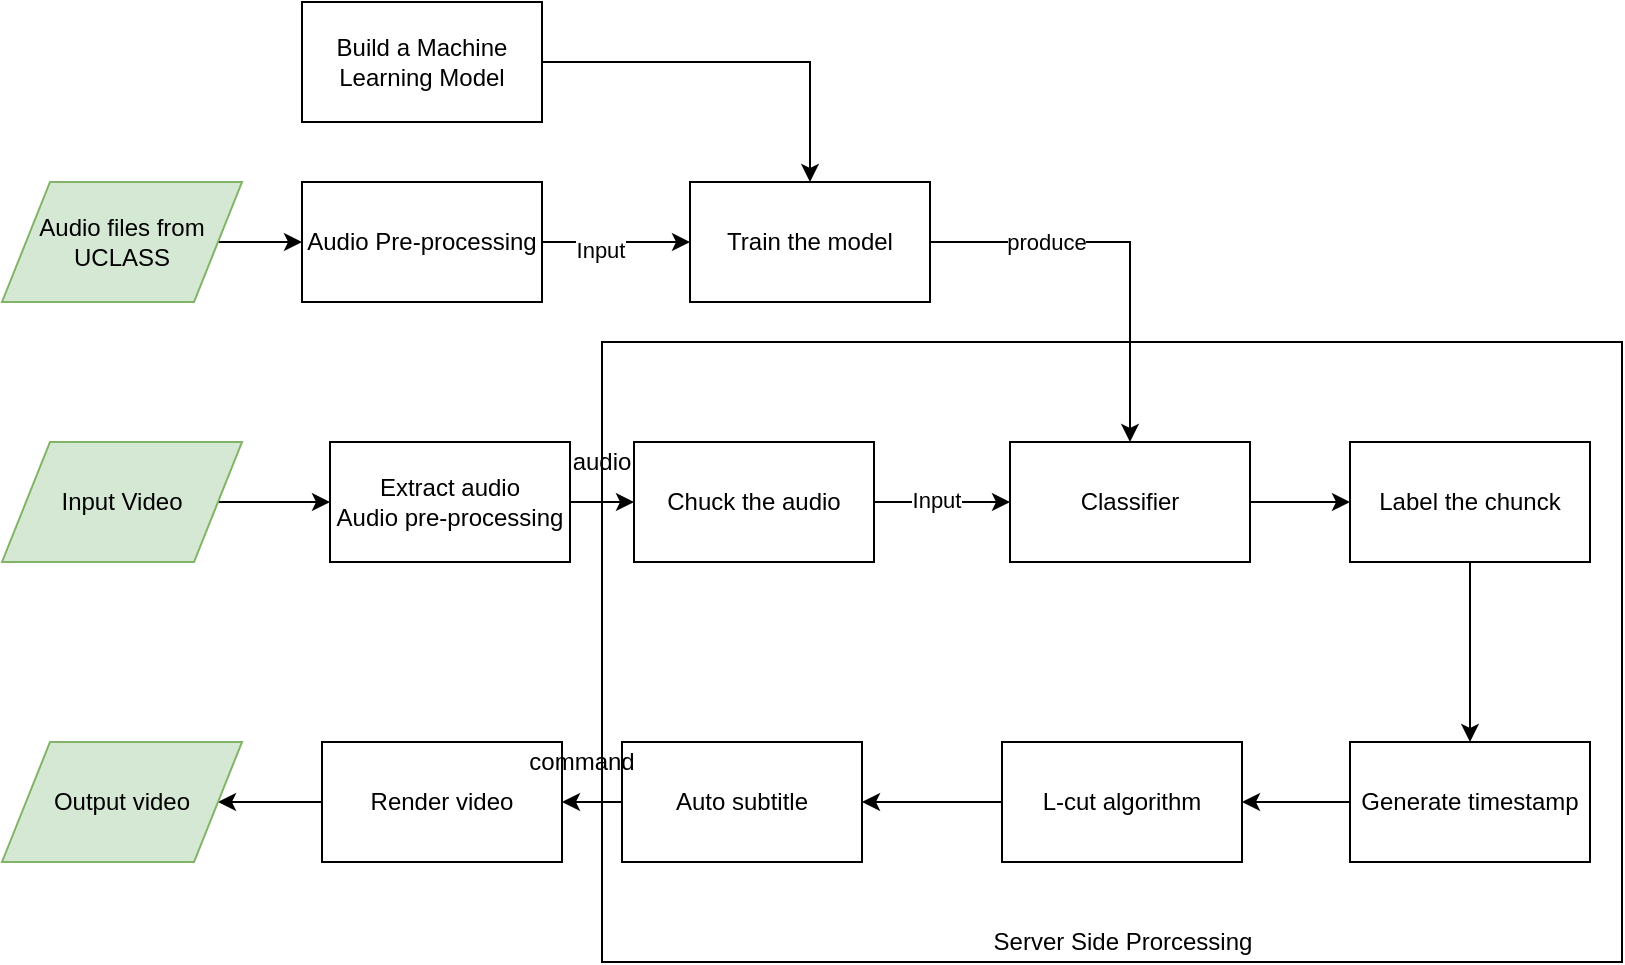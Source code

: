<mxfile version="13.11.0" type="google" pages="6"><diagram id="C5RBs43oDa-KdzZeNtuy" name="High level system flow"><mxGraphModel dx="1128" dy="695" grid="1" gridSize="10" guides="1" tooltips="1" connect="1" arrows="1" fold="1" page="1" pageScale="1" pageWidth="827" pageHeight="1169" math="0" shadow="0"><root><mxCell id="WIyWlLk6GJQsqaUBKTNV-0"/><mxCell id="WIyWlLk6GJQsqaUBKTNV-1" parent="WIyWlLk6GJQsqaUBKTNV-0"/><mxCell id="tykjpnFrwHB6F52VN7B--0" value="" style="rounded=0;whiteSpace=wrap;html=1;" vertex="1" parent="WIyWlLk6GJQsqaUBKTNV-1"><mxGeometry x="310" y="190" width="510" height="310" as="geometry"/></mxCell><mxCell id="jQX8AVq2e4WnBsbto9B5-16" style="edgeStyle=orthogonalEdgeStyle;rounded=0;orthogonalLoop=1;jettySize=auto;html=1;" parent="WIyWlLk6GJQsqaUBKTNV-1" source="jQX8AVq2e4WnBsbto9B5-3" target="jQX8AVq2e4WnBsbto9B5-4" edge="1"><mxGeometry relative="1" as="geometry"/></mxCell><mxCell id="jQX8AVq2e4WnBsbto9B5-3" value="Audio files from UCLASS" style="shape=parallelogram;perimeter=parallelogramPerimeter;whiteSpace=wrap;html=1;fillColor=#d5e8d4;strokeColor=#82b366;" parent="WIyWlLk6GJQsqaUBKTNV-1" vertex="1"><mxGeometry x="10" y="110" width="120" height="60" as="geometry"/></mxCell><mxCell id="ol4XiNqIvYBpNZngcQnp-6" style="edgeStyle=orthogonalEdgeStyle;rounded=0;orthogonalLoop=1;jettySize=auto;html=1;entryX=0;entryY=0.5;entryDx=0;entryDy=0;" parent="WIyWlLk6GJQsqaUBKTNV-1" source="jQX8AVq2e4WnBsbto9B5-4" target="jQX8AVq2e4WnBsbto9B5-5" edge="1"><mxGeometry relative="1" as="geometry"/></mxCell><mxCell id="ol4XiNqIvYBpNZngcQnp-10" value="Input" style="edgeLabel;html=1;align=center;verticalAlign=middle;resizable=0;points=[];" parent="ol4XiNqIvYBpNZngcQnp-6" vertex="1" connectable="0"><mxGeometry x="-0.217" y="-4" relative="1" as="geometry"><mxPoint as="offset"/></mxGeometry></mxCell><mxCell id="jQX8AVq2e4WnBsbto9B5-4" value="Audio Pre-processing" style="rounded=0;whiteSpace=wrap;html=1;" parent="WIyWlLk6GJQsqaUBKTNV-1" vertex="1"><mxGeometry x="160" y="110" width="120" height="60" as="geometry"/></mxCell><mxCell id="ol4XiNqIvYBpNZngcQnp-8" style="edgeStyle=orthogonalEdgeStyle;rounded=0;orthogonalLoop=1;jettySize=auto;html=1;" parent="WIyWlLk6GJQsqaUBKTNV-1" source="jQX8AVq2e4WnBsbto9B5-5" target="jQX8AVq2e4WnBsbto9B5-7" edge="1"><mxGeometry relative="1" as="geometry"/></mxCell><mxCell id="ol4XiNqIvYBpNZngcQnp-9" value="produce" style="edgeLabel;html=1;align=center;verticalAlign=middle;resizable=0;points=[];" parent="ol4XiNqIvYBpNZngcQnp-8" vertex="1" connectable="0"><mxGeometry x="-0.657" y="-4" relative="1" as="geometry"><mxPoint x="23" y="-4" as="offset"/></mxGeometry></mxCell><mxCell id="jQX8AVq2e4WnBsbto9B5-5" value="Train the model" style="rounded=0;whiteSpace=wrap;html=1;" parent="WIyWlLk6GJQsqaUBKTNV-1" vertex="1"><mxGeometry x="354" y="110" width="120" height="60" as="geometry"/></mxCell><mxCell id="jQX8AVq2e4WnBsbto9B5-19" style="edgeStyle=orthogonalEdgeStyle;rounded=0;orthogonalLoop=1;jettySize=auto;html=1;" parent="WIyWlLk6GJQsqaUBKTNV-1" source="jQX8AVq2e4WnBsbto9B5-6" target="jQX8AVq2e4WnBsbto9B5-5" edge="1"><mxGeometry relative="1" as="geometry"/></mxCell><mxCell id="jQX8AVq2e4WnBsbto9B5-6" value="Build a Machine Learning Model" style="rounded=0;whiteSpace=wrap;html=1;" parent="WIyWlLk6GJQsqaUBKTNV-1" vertex="1"><mxGeometry x="160" y="20" width="120" height="60" as="geometry"/></mxCell><mxCell id="jQX8AVq2e4WnBsbto9B5-26" style="edgeStyle=orthogonalEdgeStyle;rounded=0;orthogonalLoop=1;jettySize=auto;html=1;" parent="WIyWlLk6GJQsqaUBKTNV-1" source="jQX8AVq2e4WnBsbto9B5-7" target="jQX8AVq2e4WnBsbto9B5-14" edge="1"><mxGeometry relative="1" as="geometry"/></mxCell><mxCell id="jQX8AVq2e4WnBsbto9B5-7" value="Classifier" style="rounded=0;whiteSpace=wrap;html=1;" parent="WIyWlLk6GJQsqaUBKTNV-1" vertex="1"><mxGeometry x="514" y="240" width="120" height="60" as="geometry"/></mxCell><mxCell id="ol4XiNqIvYBpNZngcQnp-12" style="edgeStyle=orthogonalEdgeStyle;rounded=0;orthogonalLoop=1;jettySize=auto;html=1;" parent="WIyWlLk6GJQsqaUBKTNV-1" source="jQX8AVq2e4WnBsbto9B5-10" target="jQX8AVq2e4WnBsbto9B5-11" edge="1"><mxGeometry relative="1" as="geometry"/></mxCell><mxCell id="jQX8AVq2e4WnBsbto9B5-10" value="Input Video" style="shape=parallelogram;perimeter=parallelogramPerimeter;whiteSpace=wrap;html=1;fillColor=#d5e8d4;strokeColor=#82b366;" parent="WIyWlLk6GJQsqaUBKTNV-1" vertex="1"><mxGeometry x="10" y="240" width="120" height="60" as="geometry"/></mxCell><mxCell id="ol4XiNqIvYBpNZngcQnp-2" style="edgeStyle=orthogonalEdgeStyle;rounded=0;orthogonalLoop=1;jettySize=auto;html=1;" parent="WIyWlLk6GJQsqaUBKTNV-1" source="jQX8AVq2e4WnBsbto9B5-11" target="ol4XiNqIvYBpNZngcQnp-1" edge="1"><mxGeometry relative="1" as="geometry"/></mxCell><mxCell id="jQX8AVq2e4WnBsbto9B5-11" value="Extract audio&lt;br&gt;Audio pre-processing" style="rounded=0;whiteSpace=wrap;html=1;" parent="WIyWlLk6GJQsqaUBKTNV-1" vertex="1"><mxGeometry x="174" y="240" width="120" height="60" as="geometry"/></mxCell><mxCell id="jQX8AVq2e4WnBsbto9B5-27" style="edgeStyle=orthogonalEdgeStyle;rounded=0;orthogonalLoop=1;jettySize=auto;html=1;" parent="WIyWlLk6GJQsqaUBKTNV-1" source="jQX8AVq2e4WnBsbto9B5-14" target="ol4XiNqIvYBpNZngcQnp-0" edge="1"><mxGeometry relative="1" as="geometry"><mxPoint x="714" y="430" as="targetPoint"/></mxGeometry></mxCell><mxCell id="jQX8AVq2e4WnBsbto9B5-14" value="Label the chunck" style="rounded=0;whiteSpace=wrap;html=1;" parent="WIyWlLk6GJQsqaUBKTNV-1" vertex="1"><mxGeometry x="684" y="240" width="120" height="60" as="geometry"/></mxCell><mxCell id="ol4XiNqIvYBpNZngcQnp-13" style="edgeStyle=orthogonalEdgeStyle;rounded=0;orthogonalLoop=1;jettySize=auto;html=1;" parent="WIyWlLk6GJQsqaUBKTNV-1" source="ol4XiNqIvYBpNZngcQnp-0" target="ol4XiNqIvYBpNZngcQnp-4" edge="1"><mxGeometry relative="1" as="geometry"/></mxCell><mxCell id="ol4XiNqIvYBpNZngcQnp-0" value="Generate timestamp" style="rounded=0;whiteSpace=wrap;html=1;" parent="WIyWlLk6GJQsqaUBKTNV-1" vertex="1"><mxGeometry x="684" y="390" width="120" height="60" as="geometry"/></mxCell><mxCell id="ol4XiNqIvYBpNZngcQnp-3" style="edgeStyle=orthogonalEdgeStyle;rounded=0;orthogonalLoop=1;jettySize=auto;html=1;" parent="WIyWlLk6GJQsqaUBKTNV-1" source="ol4XiNqIvYBpNZngcQnp-1" target="jQX8AVq2e4WnBsbto9B5-7" edge="1"><mxGeometry relative="1" as="geometry"><Array as="points"><mxPoint x="416" y="270"/></Array></mxGeometry></mxCell><mxCell id="ol4XiNqIvYBpNZngcQnp-11" value="Input" style="edgeLabel;html=1;align=center;verticalAlign=middle;resizable=0;points=[];" parent="ol4XiNqIvYBpNZngcQnp-3" vertex="1" connectable="0"><mxGeometry x="-0.101" y="1" relative="1" as="geometry"><mxPoint as="offset"/></mxGeometry></mxCell><mxCell id="ol4XiNqIvYBpNZngcQnp-1" value="Chuck the audio" style="rounded=0;whiteSpace=wrap;html=1;" parent="WIyWlLk6GJQsqaUBKTNV-1" vertex="1"><mxGeometry x="326" y="240" width="120" height="60" as="geometry"/></mxCell><mxCell id="ol4XiNqIvYBpNZngcQnp-21" style="edgeStyle=orthogonalEdgeStyle;rounded=0;orthogonalLoop=1;jettySize=auto;html=1;" parent="WIyWlLk6GJQsqaUBKTNV-1" source="ol4XiNqIvYBpNZngcQnp-4" target="ol4XiNqIvYBpNZngcQnp-20" edge="1"><mxGeometry relative="1" as="geometry"/></mxCell><mxCell id="ol4XiNqIvYBpNZngcQnp-4" value="L-cut algorithm" style="rounded=0;whiteSpace=wrap;html=1;" parent="WIyWlLk6GJQsqaUBKTNV-1" vertex="1"><mxGeometry x="510" y="390" width="120" height="60" as="geometry"/></mxCell><mxCell id="ol4XiNqIvYBpNZngcQnp-19" style="edgeStyle=orthogonalEdgeStyle;rounded=0;orthogonalLoop=1;jettySize=auto;html=1;" parent="WIyWlLk6GJQsqaUBKTNV-1" source="ol4XiNqIvYBpNZngcQnp-16" target="ol4XiNqIvYBpNZngcQnp-18" edge="1"><mxGeometry relative="1" as="geometry"/></mxCell><mxCell id="ol4XiNqIvYBpNZngcQnp-16" value="Render video" style="rounded=0;whiteSpace=wrap;html=1;" parent="WIyWlLk6GJQsqaUBKTNV-1" vertex="1"><mxGeometry x="170" y="390" width="120" height="60" as="geometry"/></mxCell><mxCell id="ol4XiNqIvYBpNZngcQnp-18" value="Output video" style="shape=parallelogram;perimeter=parallelogramPerimeter;whiteSpace=wrap;html=1;fillColor=#d5e8d4;strokeColor=#82b366;" parent="WIyWlLk6GJQsqaUBKTNV-1" vertex="1"><mxGeometry x="10" y="390" width="120" height="60" as="geometry"/></mxCell><mxCell id="ol4XiNqIvYBpNZngcQnp-22" style="edgeStyle=orthogonalEdgeStyle;rounded=0;orthogonalLoop=1;jettySize=auto;html=1;" parent="WIyWlLk6GJQsqaUBKTNV-1" source="ol4XiNqIvYBpNZngcQnp-20" target="ol4XiNqIvYBpNZngcQnp-16" edge="1"><mxGeometry relative="1" as="geometry"/></mxCell><mxCell id="ol4XiNqIvYBpNZngcQnp-20" value="Auto subtitle" style="rounded=0;whiteSpace=wrap;html=1;" parent="WIyWlLk6GJQsqaUBKTNV-1" vertex="1"><mxGeometry x="320" y="390" width="120" height="60" as="geometry"/></mxCell><mxCell id="tykjpnFrwHB6F52VN7B--1" value="Server Side Prorcessing" style="text;html=1;strokeColor=none;fillColor=none;align=center;verticalAlign=middle;whiteSpace=wrap;rounded=0;" vertex="1" parent="WIyWlLk6GJQsqaUBKTNV-1"><mxGeometry x="497.5" y="480" width="145" height="20" as="geometry"/></mxCell><mxCell id="tykjpnFrwHB6F52VN7B--3" value="command" style="text;html=1;strokeColor=none;fillColor=none;align=center;verticalAlign=middle;whiteSpace=wrap;rounded=0;" vertex="1" parent="WIyWlLk6GJQsqaUBKTNV-1"><mxGeometry x="280" y="390" width="40" height="20" as="geometry"/></mxCell><mxCell id="tykjpnFrwHB6F52VN7B--4" value="audio" style="text;html=1;strokeColor=none;fillColor=none;align=center;verticalAlign=middle;whiteSpace=wrap;rounded=0;" vertex="1" parent="WIyWlLk6GJQsqaUBKTNV-1"><mxGeometry x="290" y="240" width="40" height="20" as="geometry"/></mxCell></root></mxGraphModel></diagram><diagram id="psdbaAlZ3k7xKHSUEgx8" name="Traditional way"><mxGraphModel dx="1354" dy="834" grid="1" gridSize="10" guides="1" tooltips="1" connect="1" arrows="1" fold="1" page="1" pageScale="1" pageWidth="850" pageHeight="1100" math="0" shadow="0"><root><mxCell id="1X2Cxc-oexlpxRyyIbuv-0"/><mxCell id="1X2Cxc-oexlpxRyyIbuv-1" parent="1X2Cxc-oexlpxRyyIbuv-0"/><mxCell id="1X2Cxc-oexlpxRyyIbuv-22" style="edgeStyle=orthogonalEdgeStyle;rounded=0;orthogonalLoop=1;jettySize=auto;html=1;" parent="1X2Cxc-oexlpxRyyIbuv-1" source="1X2Cxc-oexlpxRyyIbuv-2" target="1X2Cxc-oexlpxRyyIbuv-4" edge="1"><mxGeometry relative="1" as="geometry"/></mxCell><mxCell id="1X2Cxc-oexlpxRyyIbuv-2" value="Copy video from phone to computer" style="rounded=1;whiteSpace=wrap;html=1;" parent="1X2Cxc-oexlpxRyyIbuv-1" vertex="1"><mxGeometry x="110" y="25" width="120" height="60" as="geometry"/></mxCell><mxCell id="Rf_gSOhpM5pNsT6Mu-Xx-8" style="edgeStyle=orthogonalEdgeStyle;rounded=0;orthogonalLoop=1;jettySize=auto;html=1;" parent="1X2Cxc-oexlpxRyyIbuv-1" source="1X2Cxc-oexlpxRyyIbuv-5" target="1X2Cxc-oexlpxRyyIbuv-10" edge="1"><mxGeometry relative="1" as="geometry"/></mxCell><mxCell id="1X2Cxc-oexlpxRyyIbuv-5" value="Play the video" style="rounded=1;whiteSpace=wrap;html=1;" parent="1X2Cxc-oexlpxRyyIbuv-1" vertex="1"><mxGeometry x="410" y="25" width="120" height="60" as="geometry"/></mxCell><mxCell id="Rf_gSOhpM5pNsT6Mu-Xx-10" style="edgeStyle=orthogonalEdgeStyle;rounded=0;orthogonalLoop=1;jettySize=auto;html=1;" parent="1X2Cxc-oexlpxRyyIbuv-1" source="1X2Cxc-oexlpxRyyIbuv-10" target="N1VP3JXm22_HGTBDFESC-19" edge="1"><mxGeometry relative="1" as="geometry"/></mxCell><mxCell id="1X2Cxc-oexlpxRyyIbuv-10" value="Find the stuttered speech and remove it" style="rounded=1;whiteSpace=wrap;html=1;" parent="1X2Cxc-oexlpxRyyIbuv-1" vertex="1"><mxGeometry x="560" y="25" width="120" height="60" as="geometry"/></mxCell><mxCell id="Rf_gSOhpM5pNsT6Mu-Xx-19" style="edgeStyle=orthogonalEdgeStyle;rounded=0;orthogonalLoop=1;jettySize=auto;html=1;" parent="1X2Cxc-oexlpxRyyIbuv-1" source="N1VP3JXm22_HGTBDFESC-6" target="N1VP3JXm22_HGTBDFESC-7" edge="1"><mxGeometry relative="1" as="geometry"/></mxCell><mxCell id="N1VP3JXm22_HGTBDFESC-6" value="Import video from gallery" style="rounded=1;whiteSpace=wrap;html=1;" parent="1X2Cxc-oexlpxRyyIbuv-1" vertex="1"><mxGeometry x="110" y="280" width="120" height="60" as="geometry"/></mxCell><mxCell id="Rf_gSOhpM5pNsT6Mu-Xx-18" style="edgeStyle=orthogonalEdgeStyle;rounded=0;orthogonalLoop=1;jettySize=auto;html=1;" parent="1X2Cxc-oexlpxRyyIbuv-1" source="N1VP3JXm22_HGTBDFESC-7" target="N1VP3JXm22_HGTBDFESC-15" edge="1"><mxGeometry relative="1" as="geometry"/></mxCell><mxCell id="N1VP3JXm22_HGTBDFESC-7" value="Auto Detect stuttered speech" style="rounded=1;whiteSpace=wrap;html=1;" parent="1X2Cxc-oexlpxRyyIbuv-1" vertex="1"><mxGeometry x="260" y="280" width="120" height="60" as="geometry"/></mxCell><mxCell id="eQ52kYDj99MJjinnsRZZ-5" style="edgeStyle=orthogonalEdgeStyle;rounded=0;orthogonalLoop=1;jettySize=auto;html=1;" parent="1X2Cxc-oexlpxRyyIbuv-1" source="N1VP3JXm22_HGTBDFESC-12" target="N1VP3JXm22_HGTBDFESC-20" edge="1"><mxGeometry relative="1" as="geometry"/></mxCell><mxCell id="N1VP3JXm22_HGTBDFESC-12" value="Subtitle algorithm" style="rounded=1;whiteSpace=wrap;html=1;" parent="1X2Cxc-oexlpxRyyIbuv-1" vertex="1"><mxGeometry x="580" y="280" width="120" height="60" as="geometry"/></mxCell><mxCell id="eQ52kYDj99MJjinnsRZZ-0" style="edgeStyle=orthogonalEdgeStyle;rounded=0;orthogonalLoop=1;jettySize=auto;html=1;" parent="1X2Cxc-oexlpxRyyIbuv-1" source="N1VP3JXm22_HGTBDFESC-15" target="N1VP3JXm22_HGTBDFESC-12" edge="1"><mxGeometry relative="1" as="geometry"/></mxCell><mxCell id="N1VP3JXm22_HGTBDFESC-15" value="Auto remove stuttered speech" style="rounded=1;whiteSpace=wrap;html=1;" parent="1X2Cxc-oexlpxRyyIbuv-1" vertex="1"><mxGeometry x="410" y="280" width="120" height="60" as="geometry"/></mxCell><mxCell id="Rf_gSOhpM5pNsT6Mu-Xx-11" style="edgeStyle=orthogonalEdgeStyle;rounded=0;orthogonalLoop=1;jettySize=auto;html=1;" parent="1X2Cxc-oexlpxRyyIbuv-1" source="N1VP3JXm22_HGTBDFESC-19" target="Rf_gSOhpM5pNsT6Mu-Xx-6" edge="1"><mxGeometry relative="1" as="geometry"/></mxCell><mxCell id="N1VP3JXm22_HGTBDFESC-19" value="Render video" style="rounded=1;whiteSpace=wrap;html=1;" parent="1X2Cxc-oexlpxRyyIbuv-1" vertex="1"><mxGeometry x="710" y="25" width="120" height="60" as="geometry"/></mxCell><mxCell id="Rf_gSOhpM5pNsT6Mu-Xx-21" style="edgeStyle=orthogonalEdgeStyle;rounded=0;orthogonalLoop=1;jettySize=auto;html=1;" parent="1X2Cxc-oexlpxRyyIbuv-1" source="N1VP3JXm22_HGTBDFESC-20" target="Rf_gSOhpM5pNsT6Mu-Xx-13" edge="1"><mxGeometry relative="1" as="geometry"/></mxCell><mxCell id="N1VP3JXm22_HGTBDFESC-20" value="Render video" style="rounded=1;whiteSpace=wrap;html=1;" parent="1X2Cxc-oexlpxRyyIbuv-1" vertex="1"><mxGeometry x="580" y="380" width="120" height="60" as="geometry"/></mxCell><mxCell id="N1VP3JXm22_HGTBDFESC-35" style="edgeStyle=orthogonalEdgeStyle;rounded=0;orthogonalLoop=1;jettySize=auto;html=1;" parent="1X2Cxc-oexlpxRyyIbuv-1" source="N1VP3JXm22_HGTBDFESC-29" target="N1VP3JXm22_HGTBDFESC-30" edge="1"><mxGeometry relative="1" as="geometry"/></mxCell><mxCell id="N1VP3JXm22_HGTBDFESC-29" value="Import video from gallery" style="rounded=1;whiteSpace=wrap;html=1;" parent="1X2Cxc-oexlpxRyyIbuv-1" vertex="1"><mxGeometry x="40" y="530" width="120" height="60" as="geometry"/></mxCell><mxCell id="N1VP3JXm22_HGTBDFESC-36" style="edgeStyle=orthogonalEdgeStyle;rounded=0;orthogonalLoop=1;jettySize=auto;html=1;" parent="1X2Cxc-oexlpxRyyIbuv-1" source="N1VP3JXm22_HGTBDFESC-30" target="N1VP3JXm22_HGTBDFESC-31" edge="1"><mxGeometry relative="1" as="geometry"/></mxCell><mxCell id="N1VP3JXm22_HGTBDFESC-30" value="Extract audio from video" style="rounded=1;whiteSpace=wrap;html=1;" parent="1X2Cxc-oexlpxRyyIbuv-1" vertex="1"><mxGeometry x="200" y="530" width="120" height="60" as="geometry"/></mxCell><mxCell id="N1VP3JXm22_HGTBDFESC-38" style="edgeStyle=orthogonalEdgeStyle;rounded=0;orthogonalLoop=1;jettySize=auto;html=1;" parent="1X2Cxc-oexlpxRyyIbuv-1" source="N1VP3JXm22_HGTBDFESC-31" target="N1VP3JXm22_HGTBDFESC-32" edge="1"><mxGeometry relative="1" as="geometry"/></mxCell><mxCell id="N1VP3JXm22_HGTBDFESC-31" value="Extract feature" style="rounded=1;whiteSpace=wrap;html=1;" parent="1X2Cxc-oexlpxRyyIbuv-1" vertex="1"><mxGeometry x="350" y="530" width="120" height="60" as="geometry"/></mxCell><mxCell id="N1VP3JXm22_HGTBDFESC-39" style="edgeStyle=orthogonalEdgeStyle;rounded=0;orthogonalLoop=1;jettySize=auto;html=1;" parent="1X2Cxc-oexlpxRyyIbuv-1" source="N1VP3JXm22_HGTBDFESC-32" target="N1VP3JXm22_HGTBDFESC-33" edge="1"><mxGeometry relative="1" as="geometry"/></mxCell><mxCell id="N1VP3JXm22_HGTBDFESC-32" value="Classify audio by using protobuf" style="rounded=1;whiteSpace=wrap;html=1;" parent="1X2Cxc-oexlpxRyyIbuv-1" vertex="1"><mxGeometry x="500" y="530" width="120" height="60" as="geometry"/></mxCell><mxCell id="N1VP3JXm22_HGTBDFESC-40" style="edgeStyle=orthogonalEdgeStyle;rounded=0;orthogonalLoop=1;jettySize=auto;html=1;" parent="1X2Cxc-oexlpxRyyIbuv-1" source="N1VP3JXm22_HGTBDFESC-33" edge="1"><mxGeometry relative="1" as="geometry"><mxPoint x="710" y="640" as="targetPoint"/></mxGeometry></mxCell><mxCell id="N1VP3JXm22_HGTBDFESC-33" value="Remove algorithm" style="rounded=1;whiteSpace=wrap;html=1;" parent="1X2Cxc-oexlpxRyyIbuv-1" vertex="1"><mxGeometry x="650" y="530" width="120" height="60" as="geometry"/></mxCell><mxCell id="N1VP3JXm22_HGTBDFESC-42" value="" style="edgeStyle=orthogonalEdgeStyle;rounded=0;orthogonalLoop=1;jettySize=auto;html=1;" parent="1X2Cxc-oexlpxRyyIbuv-1" source="N1VP3JXm22_HGTBDFESC-41" target="N1VP3JXm22_HGTBDFESC-33" edge="1"><mxGeometry relative="1" as="geometry"/></mxCell><mxCell id="N1VP3JXm22_HGTBDFESC-44" style="edgeStyle=orthogonalEdgeStyle;rounded=0;orthogonalLoop=1;jettySize=auto;html=1;" parent="1X2Cxc-oexlpxRyyIbuv-1" source="N1VP3JXm22_HGTBDFESC-41" target="N1VP3JXm22_HGTBDFESC-43" edge="1"><mxGeometry relative="1" as="geometry"/></mxCell><mxCell id="N1VP3JXm22_HGTBDFESC-41" value="Subtitle algorithm" style="rounded=1;whiteSpace=wrap;html=1;" parent="1X2Cxc-oexlpxRyyIbuv-1" vertex="1"><mxGeometry x="650" y="640" width="120" height="60" as="geometry"/></mxCell><mxCell id="N1VP3JXm22_HGTBDFESC-43" value="Render video" style="rounded=1;whiteSpace=wrap;html=1;" parent="1X2Cxc-oexlpxRyyIbuv-1" vertex="1"><mxGeometry x="500" y="640" width="120" height="60" as="geometry"/></mxCell><mxCell id="Rf_gSOhpM5pNsT6Mu-Xx-3" style="edgeStyle=orthogonalEdgeStyle;rounded=0;orthogonalLoop=1;jettySize=auto;html=1;entryX=0;entryY=0.5;entryDx=0;entryDy=0;" parent="1X2Cxc-oexlpxRyyIbuv-1" source="Rf_gSOhpM5pNsT6Mu-Xx-0" target="1X2Cxc-oexlpxRyyIbuv-2" edge="1"><mxGeometry relative="1" as="geometry"/></mxCell><mxCell id="Rf_gSOhpM5pNsT6Mu-Xx-0" value="Start" style="ellipse;whiteSpace=wrap;html=1;" parent="1X2Cxc-oexlpxRyyIbuv-1" vertex="1"><mxGeometry x="10" y="30" width="70" height="50" as="geometry"/></mxCell><mxCell id="Rf_gSOhpM5pNsT6Mu-Xx-7" style="edgeStyle=orthogonalEdgeStyle;rounded=0;orthogonalLoop=1;jettySize=auto;html=1;" parent="1X2Cxc-oexlpxRyyIbuv-1" source="1X2Cxc-oexlpxRyyIbuv-4" target="1X2Cxc-oexlpxRyyIbuv-5" edge="1"><mxGeometry relative="1" as="geometry"/></mxCell><mxCell id="1X2Cxc-oexlpxRyyIbuv-4" value="Import video to editing software" style="rounded=1;whiteSpace=wrap;html=1;" parent="1X2Cxc-oexlpxRyyIbuv-1" vertex="1"><mxGeometry x="260" y="25" width="120" height="60" as="geometry"/></mxCell><mxCell id="Rf_gSOhpM5pNsT6Mu-Xx-6" value="End" style="ellipse;whiteSpace=wrap;html=1;" parent="1X2Cxc-oexlpxRyyIbuv-1" vertex="1"><mxGeometry x="735" y="130" width="70" height="50" as="geometry"/></mxCell><mxCell id="Rf_gSOhpM5pNsT6Mu-Xx-20" style="edgeStyle=orthogonalEdgeStyle;rounded=0;orthogonalLoop=1;jettySize=auto;html=1;" parent="1X2Cxc-oexlpxRyyIbuv-1" source="Rf_gSOhpM5pNsT6Mu-Xx-12" target="N1VP3JXm22_HGTBDFESC-6" edge="1"><mxGeometry relative="1" as="geometry"/></mxCell><mxCell id="Rf_gSOhpM5pNsT6Mu-Xx-12" value="Start" style="ellipse;whiteSpace=wrap;html=1;" parent="1X2Cxc-oexlpxRyyIbuv-1" vertex="1"><mxGeometry x="10" y="285" width="70" height="50" as="geometry"/></mxCell><mxCell id="Rf_gSOhpM5pNsT6Mu-Xx-13" value="End" style="ellipse;whiteSpace=wrap;html=1;" parent="1X2Cxc-oexlpxRyyIbuv-1" vertex="1"><mxGeometry x="425" y="385" width="70" height="50" as="geometry"/></mxCell></root></mxGraphModel></diagram><diagram id="aW3t3v58sdaWuMGlEXkh" name="Android TF"><mxGraphModel dx="1354" dy="834" grid="1" gridSize="10" guides="1" tooltips="1" connect="1" arrows="1" fold="1" page="1" pageScale="1" pageWidth="1169" pageHeight="827" math="0" shadow="0"><root><mxCell id="gK-ou7cnoFWw7AeOdR_1-0"/><mxCell id="gK-ou7cnoFWw7AeOdR_1-1" parent="gK-ou7cnoFWw7AeOdR_1-0"/><mxCell id="Gi0EqM4Ukpbdt-4KGlet-8" value="" style="rounded=0;whiteSpace=wrap;html=1;fontSize=18;fillColor=#fff2cc;strokeColor=#d6b656;" parent="gK-ou7cnoFWw7AeOdR_1-1" vertex="1"><mxGeometry x="510" width="10" height="820" as="geometry"/></mxCell><mxCell id="gK-ou7cnoFWw7AeOdR_1-2" value="" style="rounded=0;whiteSpace=wrap;html=1;fontSize=18;" parent="gK-ou7cnoFWw7AeOdR_1-1" vertex="1"><mxGeometry x="50" y="100" width="440" height="660" as="geometry"/></mxCell><mxCell id="gK-ou7cnoFWw7AeOdR_1-3" value="Activity" style="text;html=1;strokeColor=none;fillColor=none;align=center;verticalAlign=middle;whiteSpace=wrap;rounded=0;fontSize=18;" parent="gK-ou7cnoFWw7AeOdR_1-1" vertex="1"><mxGeometry x="70" y="120" width="40" height="20" as="geometry"/></mxCell><mxCell id="gK-ou7cnoFWw7AeOdR_1-9" value="" style="rounded=0;whiteSpace=wrap;html=1;fontSize=18;" parent="gK-ou7cnoFWw7AeOdR_1-1" vertex="1"><mxGeometry x="90" y="150" width="360" height="570" as="geometry"/></mxCell><mxCell id="gK-ou7cnoFWw7AeOdR_1-10" value="Fragment" style="text;html=1;strokeColor=none;fillColor=none;align=center;verticalAlign=middle;whiteSpace=wrap;rounded=0;fontSize=18;" parent="gK-ou7cnoFWw7AeOdR_1-1" vertex="1"><mxGeometry x="120" y="170" width="40" height="20" as="geometry"/></mxCell><mxCell id="gK-ou7cnoFWw7AeOdR_1-12" value="" style="rounded=0;whiteSpace=wrap;html=1;fontSize=18;fillColor=#d5e8d4;strokeColor=#82b366;" parent="gK-ou7cnoFWw7AeOdR_1-1" vertex="1"><mxGeometry x="120" y="210" width="290" height="460" as="geometry"/></mxCell><mxCell id="gK-ou7cnoFWw7AeOdR_1-13" value="Image Listener" style="text;html=1;strokeColor=none;fillColor=none;align=center;verticalAlign=middle;whiteSpace=wrap;rounded=0;fontSize=18;" parent="gK-ou7cnoFWw7AeOdR_1-1" vertex="1"><mxGeometry x="140" y="230" width="60" height="20" as="geometry"/></mxCell><mxCell id="gK-ou7cnoFWw7AeOdR_1-15" value="" style="rounded=0;whiteSpace=wrap;html=1;fontSize=18;" parent="gK-ou7cnoFWw7AeOdR_1-1" vertex="1"><mxGeometry x="150" y="279" width="220" height="351" as="geometry"/></mxCell><mxCell id="gK-ou7cnoFWw7AeOdR_1-19" value="Classifier" style="text;html=1;strokeColor=none;fillColor=none;align=center;verticalAlign=middle;whiteSpace=wrap;rounded=0;fontSize=18;" parent="gK-ou7cnoFWw7AeOdR_1-1" vertex="1"><mxGeometry x="180" y="300" width="40" height="20" as="geometry"/></mxCell><mxCell id="gK-ou7cnoFWw7AeOdR_1-20" value="" style="rounded=0;whiteSpace=wrap;html=1;fontSize=18;" parent="gK-ou7cnoFWw7AeOdR_1-1" vertex="1"><mxGeometry x="550" y="100" width="230" height="666" as="geometry"/></mxCell><mxCell id="gK-ou7cnoFWw7AeOdR_1-21" value="tensorflow_jni.cc" style="text;html=1;strokeColor=none;fillColor=none;align=center;verticalAlign=middle;whiteSpace=wrap;rounded=0;fontSize=18;" parent="gK-ou7cnoFWw7AeOdR_1-1" vertex="1"><mxGeometry x="600" y="120" width="40" height="20" as="geometry"/></mxCell><mxCell id="gK-ou7cnoFWw7AeOdR_1-22" value="" style="rounded=0;whiteSpace=wrap;html=1;fontSize=18;fillColor=#ffe6cc;strokeColor=#d79b00;" parent="gK-ou7cnoFWw7AeOdR_1-1" vertex="1"><mxGeometry x="565" y="160" width="200" height="560" as="geometry"/></mxCell><mxCell id="gK-ou7cnoFWw7AeOdR_1-23" value="classifyAudioFeature()" style="text;html=1;strokeColor=none;fillColor=none;align=center;verticalAlign=middle;whiteSpace=wrap;rounded=0;fontSize=18;" parent="gK-ou7cnoFWw7AeOdR_1-1" vertex="1"><mxGeometry x="640" y="180" width="40" height="20" as="geometry"/></mxCell><mxCell id="gK-ou7cnoFWw7AeOdR_1-24" value="" style="rounded=0;whiteSpace=wrap;html=1;fontSize=18;" parent="gK-ou7cnoFWw7AeOdR_1-1" vertex="1"><mxGeometry x="840" y="90" width="290" height="670" as="geometry"/></mxCell><mxCell id="gK-ou7cnoFWw7AeOdR_1-27" value="TensorFlow" style="text;html=1;strokeColor=none;fillColor=none;align=center;verticalAlign=middle;whiteSpace=wrap;rounded=0;fontSize=18;" parent="gK-ou7cnoFWw7AeOdR_1-1" vertex="1"><mxGeometry x="960" y="110" width="40" height="20" as="geometry"/></mxCell><mxCell id="gK-ou7cnoFWw7AeOdR_1-30" value="" style="rounded=1;whiteSpace=wrap;html=1;fontSize=18;fillColor=#ffe6cc;strokeColor=#d79b00;" parent="gK-ou7cnoFWw7AeOdR_1-1" vertex="1"><mxGeometry x="880" y="165" width="210" height="535" as="geometry"/></mxCell><mxCell id="gK-ou7cnoFWw7AeOdR_1-31" value="Pre-trainedmodel" style="text;html=1;strokeColor=none;fillColor=none;align=center;verticalAlign=middle;whiteSpace=wrap;rounded=0;fontSize=18;" parent="gK-ou7cnoFWw7AeOdR_1-1" vertex="1"><mxGeometry x="935" y="220" width="100" height="20" as="geometry"/></mxCell><mxCell id="gK-ou7cnoFWw7AeOdR_1-32" value="(TensorFlow graph)" style="text;html=1;strokeColor=none;fillColor=none;align=center;verticalAlign=middle;whiteSpace=wrap;rounded=0;fontSize=18;" parent="gK-ou7cnoFWw7AeOdR_1-1" vertex="1"><mxGeometry x="915" y="280" width="130" height="20" as="geometry"/></mxCell><mxCell id="gK-ou7cnoFWw7AeOdR_1-33" value="Audio (Feature)" style="shape=singleArrow;whiteSpace=wrap;html=1;fontSize=18;fillColor=#dae8fc;strokeColor=#6c8ebf;" parent="gK-ou7cnoFWw7AeOdR_1-1" vertex="1"><mxGeometry x="280" y="320" width="340" height="130" as="geometry"/></mxCell><mxCell id="gK-ou7cnoFWw7AeOdR_1-35" value="input_tensor" style="shape=singleArrow;whiteSpace=wrap;html=1;fontSize=18;fillColor=#dae8fc;strokeColor=#6c8ebf;" parent="gK-ou7cnoFWw7AeOdR_1-1" vertex="1"><mxGeometry x="670" y="320" width="270" height="130" as="geometry"/></mxCell><mxCell id="gK-ou7cnoFWw7AeOdR_1-36" value="top_results()" style="shape=singleArrow;direction=west;whiteSpace=wrap;html=1;fontSize=18;arrowWidth=0.25;arrowSize=0.187;fillColor=#dae8fc;strokeColor=#6c8ebf;" parent="gK-ou7cnoFWw7AeOdR_1-1" vertex="1"><mxGeometry x="670" y="470" width="266.67" height="160" as="geometry"/></mxCell><mxCell id="gK-ou7cnoFWw7AeOdR_1-38" value="Classification + confidence" style="shape=singleArrow;direction=west;whiteSpace=wrap;html=1;fontSize=18;fillColor=#dae8fc;strokeColor=#6c8ebf;" parent="gK-ou7cnoFWw7AeOdR_1-1" vertex="1"><mxGeometry x="293.33" y="460" width="316.67" height="160" as="geometry"/></mxCell><mxCell id="gK-ou7cnoFWw7AeOdR_1-39" value="JNI call" style="text;html=1;strokeColor=none;fillColor=none;align=center;verticalAlign=middle;whiteSpace=wrap;rounded=0;fontSize=18;" parent="gK-ou7cnoFWw7AeOdR_1-1" vertex="1"><mxGeometry x="240" y="414" width="130" height="20" as="geometry"/></mxCell><mxCell id="gK-ou7cnoFWw7AeOdR_1-42" value="JNI return value" style="text;html=1;strokeColor=none;fillColor=none;align=center;verticalAlign=middle;whiteSpace=wrap;rounded=0;fontSize=18;" parent="gK-ou7cnoFWw7AeOdR_1-1" vertex="1"><mxGeometry x="260" y="580" width="40" height="20" as="geometry"/></mxCell><mxCell id="Gi0EqM4Ukpbdt-4KGlet-0" value="Android SDK Land (Java)" style="text;html=1;strokeColor=none;fillColor=none;align=center;verticalAlign=middle;whiteSpace=wrap;rounded=0;fontSize=18;" parent="gK-ou7cnoFWw7AeOdR_1-1" vertex="1"><mxGeometry x="110" y="70" width="270" height="20" as="geometry"/></mxCell><mxCell id="Gi0EqM4Ukpbdt-4KGlet-1" value="Android NDK Land (C++)" style="text;html=1;strokeColor=none;fillColor=none;align=center;verticalAlign=middle;whiteSpace=wrap;rounded=0;fontSize=18;" parent="gK-ou7cnoFWw7AeOdR_1-1" vertex="1"><mxGeometry x="660" y="40" width="270" height="20" as="geometry"/></mxCell></root></mxGraphModel></diagram><diagram id="3qbEhizYxVetKlIx-73Q" name="System Architecture"><mxGraphModel dx="1354" dy="834" grid="1" gridSize="10" guides="1" tooltips="1" connect="1" arrows="1" fold="1" page="1" pageScale="1" pageWidth="827" pageHeight="1169" math="0" shadow="0"><root><mxCell id="XLcZp0hhnQiE9-fOq0cf-0"/><mxCell id="XLcZp0hhnQiE9-fOq0cf-1" parent="XLcZp0hhnQiE9-fOq0cf-0"/></root></mxGraphModel></diagram><diagram id="ChLOPfCmEQ6YVL4QzEWx" name="General Train and Test Model Flowchart"><mxGraphModel dx="1354" dy="834" grid="1" gridSize="10" guides="1" tooltips="1" connect="1" arrows="1" fold="1" page="1" pageScale="1" pageWidth="850" pageHeight="1100" math="0" shadow="0"><root><mxCell id="rFtJDQrzCEYpdI42BUvm-0"/><mxCell id="rFtJDQrzCEYpdI42BUvm-1" parent="rFtJDQrzCEYpdI42BUvm-0"/><mxCell id="QyQh4cZ8SUcUFlKov5jL-6" style="edgeStyle=orthogonalEdgeStyle;rounded=0;orthogonalLoop=1;jettySize=auto;html=1;" parent="rFtJDQrzCEYpdI42BUvm-1" source="rFtJDQrzCEYpdI42BUvm-2" target="rFtJDQrzCEYpdI42BUvm-3" edge="1"><mxGeometry relative="1" as="geometry"/></mxCell><mxCell id="rFtJDQrzCEYpdI42BUvm-2" value="Start" style="ellipse;whiteSpace=wrap;html=1;fillColor=#d5e8d4;strokeColor=#82b366;" parent="rFtJDQrzCEYpdI42BUvm-1" vertex="1"><mxGeometry x="40" y="30" width="120" height="80" as="geometry"/></mxCell><mxCell id="QyQh4cZ8SUcUFlKov5jL-7" style="edgeStyle=orthogonalEdgeStyle;rounded=0;orthogonalLoop=1;jettySize=auto;html=1;" parent="rFtJDQrzCEYpdI42BUvm-1" source="rFtJDQrzCEYpdI42BUvm-3" target="rFtJDQrzCEYpdI42BUvm-4" edge="1"><mxGeometry relative="1" as="geometry"/></mxCell><mxCell id="rFtJDQrzCEYpdI42BUvm-3" value="Install and import required libraries&amp;nbsp;" style="rounded=0;whiteSpace=wrap;html=1;fillColor=#fff2cc;strokeColor=#d6b656;" parent="rFtJDQrzCEYpdI42BUvm-1" vertex="1"><mxGeometry x="190" y="40" width="120" height="60" as="geometry"/></mxCell><mxCell id="QyQh4cZ8SUcUFlKov5jL-8" style="edgeStyle=orthogonalEdgeStyle;rounded=0;orthogonalLoop=1;jettySize=auto;html=1;" parent="rFtJDQrzCEYpdI42BUvm-1" source="rFtJDQrzCEYpdI42BUvm-4" target="rFtJDQrzCEYpdI42BUvm-5" edge="1"><mxGeometry relative="1" as="geometry"/></mxCell><mxCell id="rFtJDQrzCEYpdI42BUvm-4" value="read dataset" style="rounded=0;whiteSpace=wrap;html=1;fillColor=#fff2cc;strokeColor=#d6b656;" parent="rFtJDQrzCEYpdI42BUvm-1" vertex="1"><mxGeometry x="350" y="40" width="110" height="60" as="geometry"/></mxCell><mxCell id="QyQh4cZ8SUcUFlKov5jL-9" style="edgeStyle=orthogonalEdgeStyle;rounded=0;orthogonalLoop=1;jettySize=auto;html=1;" parent="rFtJDQrzCEYpdI42BUvm-1" source="rFtJDQrzCEYpdI42BUvm-5" target="rFtJDQrzCEYpdI42BUvm-7" edge="1"><mxGeometry relative="1" as="geometry"/></mxCell><mxCell id="rFtJDQrzCEYpdI42BUvm-5" value="Extract features and label classes" style="rounded=0;whiteSpace=wrap;html=1;fillColor=#fff2cc;strokeColor=#d6b656;" parent="rFtJDQrzCEYpdI42BUvm-1" vertex="1"><mxGeometry x="490" y="40" width="120" height="60" as="geometry"/></mxCell><mxCell id="QyQh4cZ8SUcUFlKov5jL-10" style="edgeStyle=orthogonalEdgeStyle;rounded=0;orthogonalLoop=1;jettySize=auto;html=1;" parent="rFtJDQrzCEYpdI42BUvm-1" source="rFtJDQrzCEYpdI42BUvm-7" target="rFtJDQrzCEYpdI42BUvm-8" edge="1"><mxGeometry relative="1" as="geometry"/></mxCell><mxCell id="rFtJDQrzCEYpdI42BUvm-7" value="Divide data by 6:2:2 ratio for training, testing and evaluating purpose" style="rounded=0;whiteSpace=wrap;html=1;fillColor=#fff2cc;strokeColor=#d6b656;" parent="rFtJDQrzCEYpdI42BUvm-1" vertex="1"><mxGeometry x="640" y="40" width="120" height="60" as="geometry"/></mxCell><mxCell id="QyQh4cZ8SUcUFlKov5jL-14" style="edgeStyle=orthogonalEdgeStyle;rounded=0;orthogonalLoop=1;jettySize=auto;html=1;" parent="rFtJDQrzCEYpdI42BUvm-1" source="rFtJDQrzCEYpdI42BUvm-8" target="rFtJDQrzCEYpdI42BUvm-9" edge="1"><mxGeometry relative="1" as="geometry"/></mxCell><mxCell id="rFtJDQrzCEYpdI42BUvm-8" value="SET epochs, learning rate" style="rounded=0;whiteSpace=wrap;html=1;fillColor=#fff2cc;strokeColor=#d6b656;" parent="rFtJDQrzCEYpdI42BUvm-1" vertex="1"><mxGeometry x="640" y="170" width="120" height="60" as="geometry"/></mxCell><mxCell id="QyQh4cZ8SUcUFlKov5jL-15" style="edgeStyle=orthogonalEdgeStyle;rounded=0;orthogonalLoop=1;jettySize=auto;html=1;" parent="rFtJDQrzCEYpdI42BUvm-1" source="rFtJDQrzCEYpdI42BUvm-9" target="rFtJDQrzCEYpdI42BUvm-10" edge="1"><mxGeometry relative="1" as="geometry"/></mxCell><mxCell id="rFtJDQrzCEYpdI42BUvm-9" value="Create classifier" style="rounded=0;whiteSpace=wrap;html=1;fillColor=#fff2cc;strokeColor=#d6b656;" parent="rFtJDQrzCEYpdI42BUvm-1" vertex="1"><mxGeometry x="490" y="170" width="120" height="60" as="geometry"/></mxCell><mxCell id="QyQh4cZ8SUcUFlKov5jL-16" style="edgeStyle=orthogonalEdgeStyle;rounded=0;orthogonalLoop=1;jettySize=auto;html=1;" parent="rFtJDQrzCEYpdI42BUvm-1" source="rFtJDQrzCEYpdI42BUvm-10" target="rFtJDQrzCEYpdI42BUvm-13" edge="1"><mxGeometry relative="1" as="geometry"/></mxCell><mxCell id="rFtJDQrzCEYpdI42BUvm-10" value="Start training by using train_dataset" style="rounded=0;whiteSpace=wrap;html=1;fillColor=#fff2cc;strokeColor=#d6b656;" parent="rFtJDQrzCEYpdI42BUvm-1" vertex="1"><mxGeometry x="340" y="170" width="120" height="60" as="geometry"/></mxCell><mxCell id="QyQh4cZ8SUcUFlKov5jL-17" value="Yes" style="edgeStyle=orthogonalEdgeStyle;rounded=0;orthogonalLoop=1;jettySize=auto;html=1;" parent="rFtJDQrzCEYpdI42BUvm-1" source="rFtJDQrzCEYpdI42BUvm-13" target="rFtJDQrzCEYpdI42BUvm-14" edge="1"><mxGeometry relative="1" as="geometry"/></mxCell><mxCell id="QyQh4cZ8SUcUFlKov5jL-22" value="No" style="edgeStyle=orthogonalEdgeStyle;rounded=0;orthogonalLoop=1;jettySize=auto;html=1;entryX=0.5;entryY=0;entryDx=0;entryDy=0;" parent="rFtJDQrzCEYpdI42BUvm-1" source="rFtJDQrzCEYpdI42BUvm-13" target="rFtJDQrzCEYpdI42BUvm-10" edge="1"><mxGeometry relative="1" as="geometry"><Array as="points"><mxPoint x="270" y="140"/><mxPoint x="400" y="140"/></Array></mxGeometry></mxCell><mxCell id="rFtJDQrzCEYpdI42BUvm-13" value="Train finish?" style="rhombus;whiteSpace=wrap;html=1;fillColor=#f8cecc;strokeColor=#b85450;" parent="rFtJDQrzCEYpdI42BUvm-1" vertex="1"><mxGeometry x="230" y="160" width="80" height="80" as="geometry"/></mxCell><mxCell id="QyQh4cZ8SUcUFlKov5jL-18" style="edgeStyle=orthogonalEdgeStyle;rounded=0;orthogonalLoop=1;jettySize=auto;html=1;" parent="rFtJDQrzCEYpdI42BUvm-1" source="rFtJDQrzCEYpdI42BUvm-14" target="QyQh4cZ8SUcUFlKov5jL-0" edge="1"><mxGeometry relative="1" as="geometry"/></mxCell><mxCell id="rFtJDQrzCEYpdI42BUvm-14" value="Evaluating the model&lt;br&gt;include accuracy and loss by using test eval_dataset" style="rounded=0;whiteSpace=wrap;html=1;fillColor=#fff2cc;strokeColor=#d6b656;" parent="rFtJDQrzCEYpdI42BUvm-1" vertex="1"><mxGeometry x="60" y="170" width="120" height="60" as="geometry"/></mxCell><mxCell id="QyQh4cZ8SUcUFlKov5jL-19" style="edgeStyle=orthogonalEdgeStyle;rounded=0;orthogonalLoop=1;jettySize=auto;html=1;" parent="rFtJDQrzCEYpdI42BUvm-1" source="QyQh4cZ8SUcUFlKov5jL-0" target="QyQh4cZ8SUcUFlKov5jL-1" edge="1"><mxGeometry relative="1" as="geometry"/></mxCell><mxCell id="QyQh4cZ8SUcUFlKov5jL-0" value="Test the model by using test_dataset and get the confidence level" style="rounded=0;whiteSpace=wrap;html=1;fillColor=#fff2cc;strokeColor=#d6b656;" parent="rFtJDQrzCEYpdI42BUvm-1" vertex="1"><mxGeometry x="60" y="327" width="120" height="60" as="geometry"/></mxCell><mxCell id="QyQh4cZ8SUcUFlKov5jL-2" style="edgeStyle=orthogonalEdgeStyle;rounded=0;orthogonalLoop=1;jettySize=auto;html=1;" parent="rFtJDQrzCEYpdI42BUvm-1" source="QyQh4cZ8SUcUFlKov5jL-1" target="rFtJDQrzCEYpdI42BUvm-8" edge="1"><mxGeometry relative="1" as="geometry"><Array as="points"><mxPoint x="270" y="270"/><mxPoint x="700" y="270"/></Array></mxGeometry></mxCell><mxCell id="QyQh4cZ8SUcUFlKov5jL-3" value="No" style="edgeLabel;html=1;align=center;verticalAlign=middle;resizable=0;points=[];" parent="QyQh4cZ8SUcUFlKov5jL-2" vertex="1" connectable="0"><mxGeometry x="-0.329" y="-3" relative="1" as="geometry"><mxPoint as="offset"/></mxGeometry></mxCell><mxCell id="QyQh4cZ8SUcUFlKov5jL-20" value="Yes" style="edgeStyle=orthogonalEdgeStyle;rounded=0;orthogonalLoop=1;jettySize=auto;html=1;" parent="rFtJDQrzCEYpdI42BUvm-1" source="QyQh4cZ8SUcUFlKov5jL-1" target="QyQh4cZ8SUcUFlKov5jL-4" edge="1"><mxGeometry relative="1" as="geometry"/></mxCell><mxCell id="QyQh4cZ8SUcUFlKov5jL-1" value="Satisfy?" style="rhombus;whiteSpace=wrap;html=1;fillColor=#f8cecc;strokeColor=#b85450;" parent="rFtJDQrzCEYpdI42BUvm-1" vertex="1"><mxGeometry x="230" y="317" width="80" height="80" as="geometry"/></mxCell><mxCell id="QyQh4cZ8SUcUFlKov5jL-21" style="edgeStyle=orthogonalEdgeStyle;rounded=0;orthogonalLoop=1;jettySize=auto;html=1;" parent="rFtJDQrzCEYpdI42BUvm-1" source="QyQh4cZ8SUcUFlKov5jL-4" target="QyQh4cZ8SUcUFlKov5jL-5" edge="1"><mxGeometry relative="1" as="geometry"/></mxCell><mxCell id="QyQh4cZ8SUcUFlKov5jL-4" value="Save the model" style="rounded=0;whiteSpace=wrap;html=1;fillColor=#fff2cc;strokeColor=#d6b656;" parent="rFtJDQrzCEYpdI42BUvm-1" vertex="1"><mxGeometry x="360" y="327" width="120" height="60" as="geometry"/></mxCell><mxCell id="QyQh4cZ8SUcUFlKov5jL-5" value="End" style="ellipse;whiteSpace=wrap;html=1;fillColor=#d5e8d4;strokeColor=#82b366;" parent="rFtJDQrzCEYpdI42BUvm-1" vertex="1"><mxGeometry x="530" y="317" width="120" height="80" as="geometry"/></mxCell></root></mxGraphModel></diagram><diagram id="HXyNJoni-zY_4UYIHqgK" name="App Flowchart"><mxGraphModel dx="1354" dy="834" grid="1" gridSize="10" guides="1" tooltips="1" connect="1" arrows="1" fold="1" page="1" pageScale="1" pageWidth="827" pageHeight="1169" math="0" shadow="0"><root><mxCell id="zwen3YSKcwyDUqcgv5UX-0"/><mxCell id="zwen3YSKcwyDUqcgv5UX-1" parent="zwen3YSKcwyDUqcgv5UX-0"/></root></mxGraphModel></diagram></mxfile>